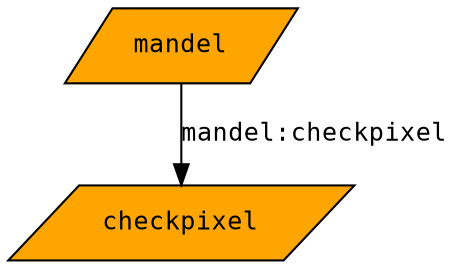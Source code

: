 digraph mandel_cg
{
  graph [rankdir="TB", nodesep = "0.175"];
  node [fontname="Courier", fontsize="12", style="filled"];
  edge [fontname="Courier", fontsize="12"];

  checkpixel  [label="checkpixel", ntype="node", argix="-1", dataspec="na", bb="-1", shape="parallelogram", fillcolor="orange"];
  mandel  [label="mandel", ntype="node", argix="-1", dataspec="na", bb="-1", shape="parallelogram", fillcolor="orange"];

  mandel -> checkpixel  [label="mandel:checkpixel", etype="D", order="0", argix="-1", dataspec="u1"];

}

